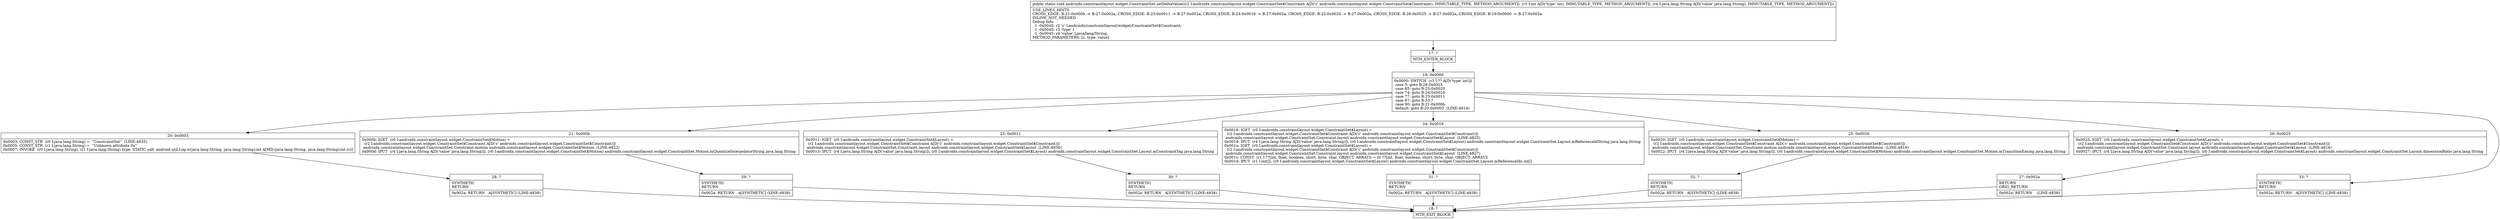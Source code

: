digraph "CFG forandroidx.constraintlayout.widget.ConstraintSet.setDeltaValue(Landroidx\/constraintlayout\/widget\/ConstraintSet$Constraint;ILjava\/lang\/String;)V" {
Node_17 [shape=record,label="{17\:\ ?|MTH_ENTER_BLOCK\l}"];
Node_19 [shape=record,label="{19\:\ 0x0000|0x0000: SWITCH  (r3 I:?? A[D('type' int)])\l case 5: goto B:26:0x0025\l case 65: goto B:25:0x0020\l case 74: goto B:24:0x0016\l case 77: goto B:23:0x0011\l case 87: goto B:33:?\l case 90: goto B:21:0x000b\l default: goto B:20:0x0003  (LINE:4814)\l}"];
Node_20 [shape=record,label="{20\:\ 0x0003|0x0003: CONST_STR  (r0 I:java.lang.String) =  \"ConstraintSet\"  (LINE:4835)\l0x0005: CONST_STR  (r1 I:java.lang.String) =  \"Unknown attribute 0x\" \l0x0007: INVOKE  (r0 I:java.lang.String), (r1 I:java.lang.String) type: STATIC call: android.util.Log.w(java.lang.String, java.lang.String):int A[MD:(java.lang.String, java.lang.String):int (c)]\l}"];
Node_28 [shape=record,label="{28\:\ ?|SYNTHETIC\lRETURN\l|0x002a: RETURN   A[SYNTHETIC] (LINE:4838)\l}"];
Node_18 [shape=record,label="{18\:\ ?|MTH_EXIT_BLOCK\l}"];
Node_21 [shape=record,label="{21\:\ 0x000b|0x000b: IGET  (r0 I:androidx.constraintlayout.widget.ConstraintSet$Motion) = \l  (r2 I:androidx.constraintlayout.widget.ConstraintSet$Constraint A[D('c' androidx.constraintlayout.widget.ConstraintSet$Constraint)])\l androidx.constraintlayout.widget.ConstraintSet.Constraint.motion androidx.constraintlayout.widget.ConstraintSet$Motion  (LINE:4822)\l0x000d: IPUT  (r4 I:java.lang.String A[D('value' java.lang.String)]), (r0 I:androidx.constraintlayout.widget.ConstraintSet$Motion) androidx.constraintlayout.widget.ConstraintSet.Motion.mQuantizeInterpolatorString java.lang.String \l}"];
Node_29 [shape=record,label="{29\:\ ?|SYNTHETIC\lRETURN\l|0x002a: RETURN   A[SYNTHETIC] (LINE:4838)\l}"];
Node_23 [shape=record,label="{23\:\ 0x0011|0x0011: IGET  (r0 I:androidx.constraintlayout.widget.ConstraintSet$Layout) = \l  (r2 I:androidx.constraintlayout.widget.ConstraintSet$Constraint A[D('c' androidx.constraintlayout.widget.ConstraintSet$Constraint)])\l androidx.constraintlayout.widget.ConstraintSet.Constraint.layout androidx.constraintlayout.widget.ConstraintSet$Layout  (LINE:4830)\l0x0013: IPUT  (r4 I:java.lang.String A[D('value' java.lang.String)]), (r0 I:androidx.constraintlayout.widget.ConstraintSet$Layout) androidx.constraintlayout.widget.ConstraintSet.Layout.mConstraintTag java.lang.String \l}"];
Node_30 [shape=record,label="{30\:\ ?|SYNTHETIC\lRETURN\l|0x002a: RETURN   A[SYNTHETIC] (LINE:4838)\l}"];
Node_24 [shape=record,label="{24\:\ 0x0016|0x0016: IGET  (r0 I:androidx.constraintlayout.widget.ConstraintSet$Layout) = \l  (r2 I:androidx.constraintlayout.widget.ConstraintSet$Constraint A[D('c' androidx.constraintlayout.widget.ConstraintSet$Constraint)])\l androidx.constraintlayout.widget.ConstraintSet.Constraint.layout androidx.constraintlayout.widget.ConstraintSet$Layout  (LINE:4825)\l0x0018: IPUT  (r4 I:java.lang.String A[D('value' java.lang.String)]), (r0 I:androidx.constraintlayout.widget.ConstraintSet$Layout) androidx.constraintlayout.widget.ConstraintSet.Layout.mReferenceIdString java.lang.String \l0x001a: IGET  (r0 I:androidx.constraintlayout.widget.ConstraintSet$Layout) = \l  (r2 I:androidx.constraintlayout.widget.ConstraintSet$Constraint A[D('c' androidx.constraintlayout.widget.ConstraintSet$Constraint)])\l androidx.constraintlayout.widget.ConstraintSet.Constraint.layout androidx.constraintlayout.widget.ConstraintSet$Layout  (LINE:4827)\l0x001c: CONST  (r1 I:??[int, float, boolean, short, byte, char, OBJECT, ARRAY]) = (0 ??[int, float, boolean, short, byte, char, OBJECT, ARRAY]) \l0x001d: IPUT  (r1 I:int[]), (r0 I:androidx.constraintlayout.widget.ConstraintSet$Layout) androidx.constraintlayout.widget.ConstraintSet.Layout.mReferenceIds int[] \l}"];
Node_31 [shape=record,label="{31\:\ ?|SYNTHETIC\lRETURN\l|0x002a: RETURN   A[SYNTHETIC] (LINE:4838)\l}"];
Node_25 [shape=record,label="{25\:\ 0x0020|0x0020: IGET  (r0 I:androidx.constraintlayout.widget.ConstraintSet$Motion) = \l  (r2 I:androidx.constraintlayout.widget.ConstraintSet$Constraint A[D('c' androidx.constraintlayout.widget.ConstraintSet$Constraint)])\l androidx.constraintlayout.widget.ConstraintSet.Constraint.motion androidx.constraintlayout.widget.ConstraintSet$Motion  (LINE:4819)\l0x0022: IPUT  (r4 I:java.lang.String A[D('value' java.lang.String)]), (r0 I:androidx.constraintlayout.widget.ConstraintSet$Motion) androidx.constraintlayout.widget.ConstraintSet.Motion.mTransitionEasing java.lang.String \l}"];
Node_32 [shape=record,label="{32\:\ ?|SYNTHETIC\lRETURN\l|0x002a: RETURN   A[SYNTHETIC] (LINE:4838)\l}"];
Node_26 [shape=record,label="{26\:\ 0x0025|0x0025: IGET  (r0 I:androidx.constraintlayout.widget.ConstraintSet$Layout) = \l  (r2 I:androidx.constraintlayout.widget.ConstraintSet$Constraint A[D('c' androidx.constraintlayout.widget.ConstraintSet$Constraint)])\l androidx.constraintlayout.widget.ConstraintSet.Constraint.layout androidx.constraintlayout.widget.ConstraintSet$Layout  (LINE:4816)\l0x0027: IPUT  (r4 I:java.lang.String A[D('value' java.lang.String)]), (r0 I:androidx.constraintlayout.widget.ConstraintSet$Layout) androidx.constraintlayout.widget.ConstraintSet.Layout.dimensionRatio java.lang.String \l}"];
Node_27 [shape=record,label="{27\:\ 0x002a|RETURN\lORIG_RETURN\l|0x002a: RETURN    (LINE:4838)\l}"];
Node_33 [shape=record,label="{33\:\ ?|SYNTHETIC\lRETURN\l|0x002a: RETURN   A[SYNTHETIC] (LINE:4838)\l}"];
MethodNode[shape=record,label="{public static void androidx.constraintlayout.widget.ConstraintSet.setDeltaValue((r2 I:androidx.constraintlayout.widget.ConstraintSet$Constraint A[D('c' androidx.constraintlayout.widget.ConstraintSet$Constraint), IMMUTABLE_TYPE, METHOD_ARGUMENT]), (r3 I:int A[D('type' int), IMMUTABLE_TYPE, METHOD_ARGUMENT]), (r4 I:java.lang.String A[D('value' java.lang.String), IMMUTABLE_TYPE, METHOD_ARGUMENT]))  | USE_LINES_HINTS\lCROSS_EDGE: B:21:0x000b \-\> B:27:0x002a, CROSS_EDGE: B:23:0x0011 \-\> B:27:0x002a, CROSS_EDGE: B:24:0x0016 \-\> B:27:0x002a, CROSS_EDGE: B:25:0x0020 \-\> B:27:0x002a, CROSS_EDGE: B:26:0x0025 \-\> B:27:0x002a, CROSS_EDGE: B:19:0x0000 \-\> B:27:0x002a\lINLINE_NOT_NEEDED\lDebug Info:\l  \-1 \-0x0045: r2 'c' Landroidx\/constraintlayout\/widget\/ConstraintSet$Constraint;\l  \-1 \-0x0045: r3 'type' I\l  \-1 \-0x0045: r4 'value' Ljava\/lang\/String;\lMETHOD_PARAMETERS: [c, type, value]\l}"];
MethodNode -> Node_17;Node_17 -> Node_19;
Node_19 -> Node_20;
Node_19 -> Node_21;
Node_19 -> Node_23;
Node_19 -> Node_24;
Node_19 -> Node_25;
Node_19 -> Node_26;
Node_19 -> Node_33;
Node_20 -> Node_28;
Node_28 -> Node_18;
Node_21 -> Node_29;
Node_29 -> Node_18;
Node_23 -> Node_30;
Node_30 -> Node_18;
Node_24 -> Node_31;
Node_31 -> Node_18;
Node_25 -> Node_32;
Node_32 -> Node_18;
Node_26 -> Node_27;
Node_27 -> Node_18;
Node_33 -> Node_18;
}

